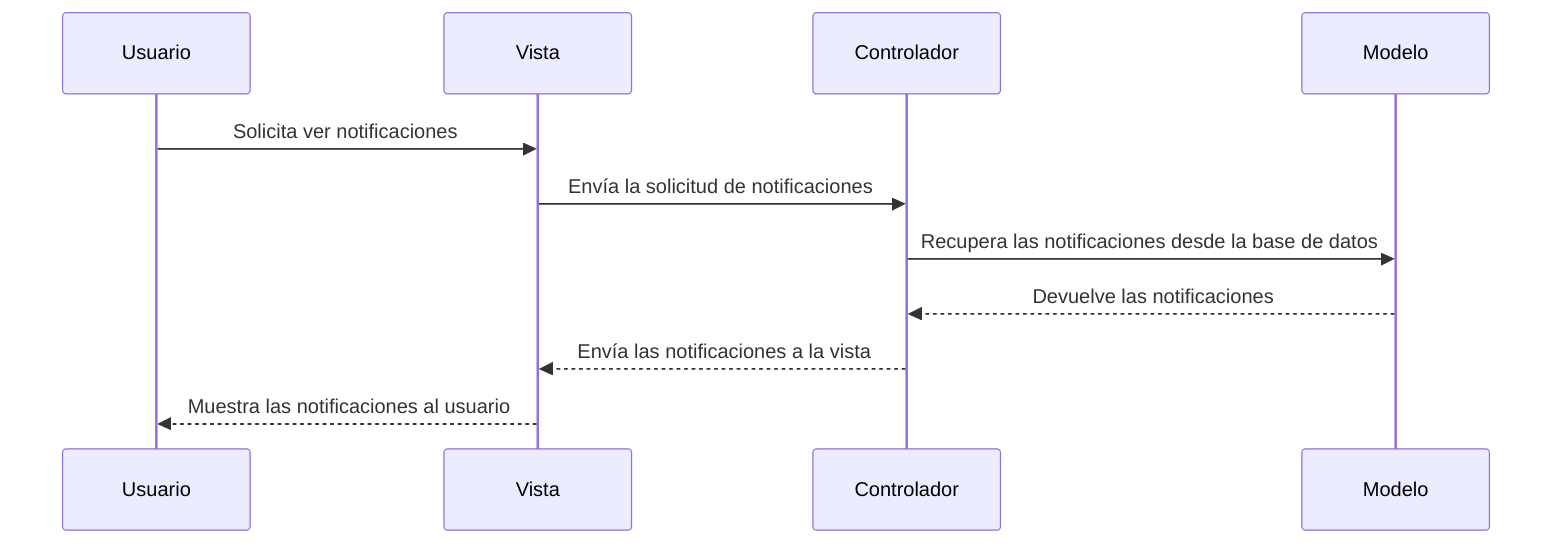 sequenceDiagram
    participant Usuario
    participant Vista
    participant Controlador
    participant Modelo

    Usuario->>Vista: Solicita ver notificaciones
    Vista->>Controlador: Envía la solicitud de notificaciones
    Controlador->>Modelo: Recupera las notificaciones desde la base de datos
    Modelo-->>Controlador: Devuelve las notificaciones
    Controlador-->>Vista: Envía las notificaciones a la vista
    Vista-->>Usuario: Muestra las notificaciones al usuario